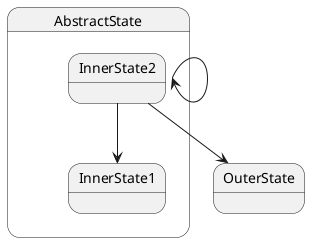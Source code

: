 {
  "sha1": "kdyee3mhr3gv76vnrmejzlg53e3d3zw",
  "insertion": {
    "when": "2024-06-03T18:59:32.901Z",
    "user": "plantuml@gmail.com"
  }
}
@startuml

state OuterState {
}

state AbstractState {
 state InnerState1
 InnerState2 --> OuterState
 InnerState2 --> InnerState1
}

AbstractState --> AbstractState

@enduml
